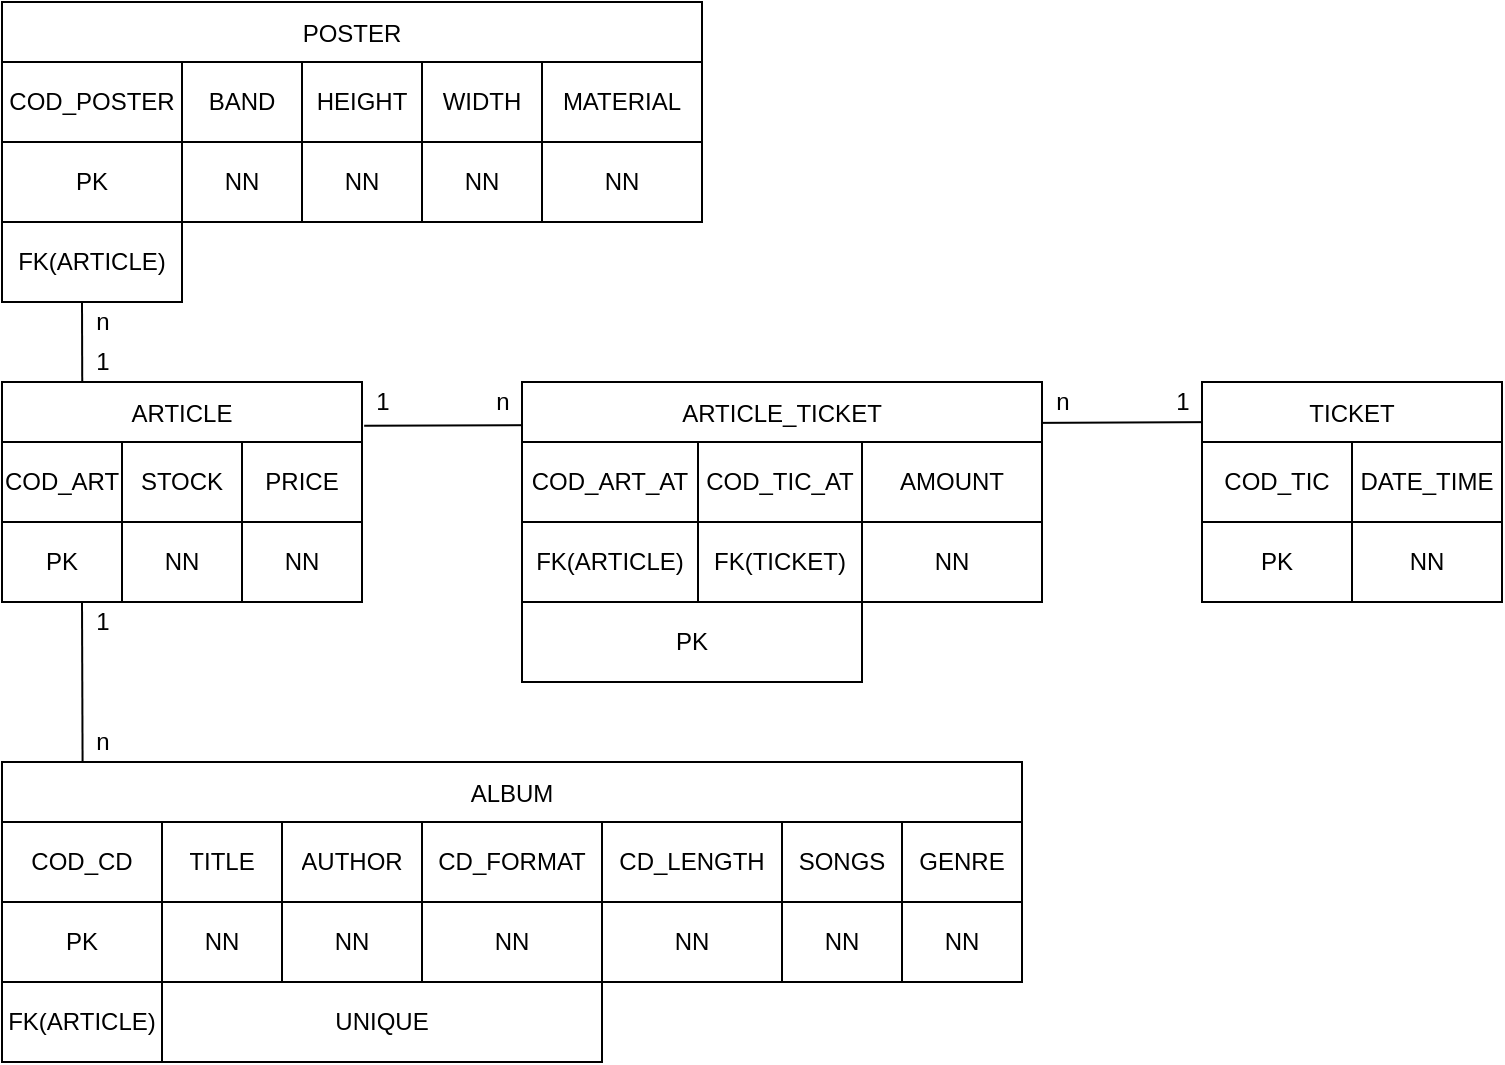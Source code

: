 <mxfile version="18.1.3" type="device"><diagram id="C4qySdtgsVmqHHVs7Olq" name="Page-1"><mxGraphModel dx="784" dy="2311" grid="1" gridSize="10" guides="1" tooltips="1" connect="1" arrows="1" fold="1" page="1" pageScale="1" pageWidth="827" pageHeight="1169" math="0" shadow="0"><root><mxCell id="0"/><mxCell id="1" parent="0"/><mxCell id="NmVHFUs6SD51Hm5lkKPg-66" value="" style="endArrow=none;html=1;rounded=0;exitX=1.006;exitY=0.199;exitDx=0;exitDy=0;exitPerimeter=0;" parent="1" source="NmVHFUs6SD51Hm5lkKPg-5" edge="1"><mxGeometry width="50" height="50" relative="1" as="geometry"><mxPoint x="310" y="290" as="sourcePoint"/><mxPoint x="654.381" y="60" as="targetPoint"/></mxGeometry></mxCell><mxCell id="NmVHFUs6SD51Hm5lkKPg-16" value="TICKET" style="shape=table;startSize=30;container=1;collapsible=0;childLayout=tableLayout;" parent="1" vertex="1"><mxGeometry x="640" y="40" width="150" height="110" as="geometry"/></mxCell><mxCell id="NmVHFUs6SD51Hm5lkKPg-17" value="" style="shape=tableRow;horizontal=0;startSize=0;swimlaneHead=0;swimlaneBody=0;top=0;left=0;bottom=0;right=0;collapsible=0;dropTarget=0;fillColor=none;points=[[0,0.5],[1,0.5]];portConstraint=eastwest;" parent="NmVHFUs6SD51Hm5lkKPg-16" vertex="1"><mxGeometry y="30" width="150" height="40" as="geometry"/></mxCell><mxCell id="NmVHFUs6SD51Hm5lkKPg-18" value="COD_TIC" style="shape=partialRectangle;html=1;whiteSpace=wrap;connectable=0;overflow=hidden;fillColor=none;top=0;left=0;bottom=0;right=0;pointerEvents=1;" parent="NmVHFUs6SD51Hm5lkKPg-17" vertex="1"><mxGeometry width="75" height="40" as="geometry"><mxRectangle width="75" height="40" as="alternateBounds"/></mxGeometry></mxCell><mxCell id="NmVHFUs6SD51Hm5lkKPg-19" value="DATE_TIME" style="shape=partialRectangle;html=1;whiteSpace=wrap;connectable=0;overflow=hidden;fillColor=none;top=0;left=0;bottom=0;right=0;pointerEvents=1;" parent="NmVHFUs6SD51Hm5lkKPg-17" vertex="1"><mxGeometry x="75" width="75" height="40" as="geometry"><mxRectangle width="75" height="40" as="alternateBounds"/></mxGeometry></mxCell><mxCell id="NmVHFUs6SD51Hm5lkKPg-20" value="" style="shape=tableRow;horizontal=0;startSize=0;swimlaneHead=0;swimlaneBody=0;top=0;left=0;bottom=0;right=0;collapsible=0;dropTarget=0;fillColor=none;points=[[0,0.5],[1,0.5]];portConstraint=eastwest;" parent="NmVHFUs6SD51Hm5lkKPg-16" vertex="1"><mxGeometry y="70" width="150" height="40" as="geometry"/></mxCell><mxCell id="NmVHFUs6SD51Hm5lkKPg-21" value="PK" style="shape=partialRectangle;html=1;whiteSpace=wrap;connectable=0;overflow=hidden;fillColor=none;top=0;left=0;bottom=0;right=0;pointerEvents=1;" parent="NmVHFUs6SD51Hm5lkKPg-20" vertex="1"><mxGeometry width="75" height="40" as="geometry"><mxRectangle width="75" height="40" as="alternateBounds"/></mxGeometry></mxCell><mxCell id="NmVHFUs6SD51Hm5lkKPg-22" value="NN" style="shape=partialRectangle;html=1;whiteSpace=wrap;connectable=0;overflow=hidden;fillColor=none;top=0;left=0;bottom=0;right=0;pointerEvents=1;" parent="NmVHFUs6SD51Hm5lkKPg-20" vertex="1"><mxGeometry x="75" width="75" height="40" as="geometry"><mxRectangle width="75" height="40" as="alternateBounds"/></mxGeometry></mxCell><mxCell id="NmVHFUs6SD51Hm5lkKPg-23" value="ARTICLE_TICKET" style="shape=table;startSize=30;container=1;collapsible=0;childLayout=tableLayout;" parent="1" vertex="1"><mxGeometry x="300" y="40" width="260" height="110" as="geometry"/></mxCell><mxCell id="NmVHFUs6SD51Hm5lkKPg-24" value="" style="shape=tableRow;horizontal=0;startSize=0;swimlaneHead=0;swimlaneBody=0;top=0;left=0;bottom=0;right=0;collapsible=0;dropTarget=0;fillColor=none;points=[[0,0.5],[1,0.5]];portConstraint=eastwest;" parent="NmVHFUs6SD51Hm5lkKPg-23" vertex="1"><mxGeometry y="30" width="260" height="40" as="geometry"/></mxCell><mxCell id="NmVHFUs6SD51Hm5lkKPg-25" value="COD_ART_AT" style="shape=partialRectangle;html=1;whiteSpace=wrap;connectable=0;overflow=hidden;fillColor=none;top=0;left=0;bottom=0;right=0;pointerEvents=1;" parent="NmVHFUs6SD51Hm5lkKPg-24" vertex="1"><mxGeometry width="88" height="40" as="geometry"><mxRectangle width="88" height="40" as="alternateBounds"/></mxGeometry></mxCell><mxCell id="NmVHFUs6SD51Hm5lkKPg-26" value="COD_TIC_AT" style="shape=partialRectangle;html=1;whiteSpace=wrap;connectable=0;overflow=hidden;fillColor=none;top=0;left=0;bottom=0;right=0;pointerEvents=1;" parent="NmVHFUs6SD51Hm5lkKPg-24" vertex="1"><mxGeometry x="88" width="82" height="40" as="geometry"><mxRectangle width="82" height="40" as="alternateBounds"/></mxGeometry></mxCell><mxCell id="NmVHFUs6SD51Hm5lkKPg-27" value="AMOUNT" style="shape=partialRectangle;html=1;whiteSpace=wrap;connectable=0;overflow=hidden;fillColor=none;top=0;left=0;bottom=0;right=0;pointerEvents=1;" parent="NmVHFUs6SD51Hm5lkKPg-24" vertex="1"><mxGeometry x="170" width="90" height="40" as="geometry"><mxRectangle width="90" height="40" as="alternateBounds"/></mxGeometry></mxCell><mxCell id="NmVHFUs6SD51Hm5lkKPg-28" value="" style="shape=tableRow;horizontal=0;startSize=0;swimlaneHead=0;swimlaneBody=0;top=0;left=0;bottom=0;right=0;collapsible=0;dropTarget=0;fillColor=none;points=[[0,0.5],[1,0.5]];portConstraint=eastwest;" parent="NmVHFUs6SD51Hm5lkKPg-23" vertex="1"><mxGeometry y="70" width="260" height="40" as="geometry"/></mxCell><mxCell id="NmVHFUs6SD51Hm5lkKPg-29" value="FK(ARTICLE)" style="shape=partialRectangle;html=1;whiteSpace=wrap;connectable=0;overflow=hidden;fillColor=none;top=0;left=0;bottom=0;right=0;pointerEvents=1;" parent="NmVHFUs6SD51Hm5lkKPg-28" vertex="1"><mxGeometry width="88" height="40" as="geometry"><mxRectangle width="88" height="40" as="alternateBounds"/></mxGeometry></mxCell><mxCell id="NmVHFUs6SD51Hm5lkKPg-30" value="FK(TICKET)" style="shape=partialRectangle;html=1;whiteSpace=wrap;connectable=0;overflow=hidden;fillColor=none;top=0;left=0;bottom=0;right=0;pointerEvents=1;" parent="NmVHFUs6SD51Hm5lkKPg-28" vertex="1"><mxGeometry x="88" width="82" height="40" as="geometry"><mxRectangle width="82" height="40" as="alternateBounds"/></mxGeometry></mxCell><mxCell id="NmVHFUs6SD51Hm5lkKPg-31" value="NN" style="shape=partialRectangle;html=1;whiteSpace=wrap;connectable=0;overflow=hidden;fillColor=none;top=0;left=0;bottom=0;right=0;pointerEvents=1;" parent="NmVHFUs6SD51Hm5lkKPg-28" vertex="1"><mxGeometry x="170" width="90" height="40" as="geometry"><mxRectangle width="90" height="40" as="alternateBounds"/></mxGeometry></mxCell><mxCell id="NmVHFUs6SD51Hm5lkKPg-32" value="PK" style="rounded=0;whiteSpace=wrap;html=1;fillColor=none;" parent="1" vertex="1"><mxGeometry x="300" y="150" width="170" height="40" as="geometry"/></mxCell><mxCell id="NmVHFUs6SD51Hm5lkKPg-33" value="ALBUM" style="shape=table;startSize=30;container=1;collapsible=0;childLayout=tableLayout;fillColor=none;" parent="1" vertex="1"><mxGeometry x="40" y="230" width="510" height="110" as="geometry"/></mxCell><mxCell id="NmVHFUs6SD51Hm5lkKPg-34" value="" style="shape=tableRow;horizontal=0;startSize=0;swimlaneHead=0;swimlaneBody=0;top=0;left=0;bottom=0;right=0;collapsible=0;dropTarget=0;fillColor=none;points=[[0,0.5],[1,0.5]];portConstraint=eastwest;" parent="NmVHFUs6SD51Hm5lkKPg-33" vertex="1"><mxGeometry y="30" width="510" height="40" as="geometry"/></mxCell><mxCell id="NmVHFUs6SD51Hm5lkKPg-35" value="COD_CD" style="shape=partialRectangle;html=1;whiteSpace=wrap;connectable=0;overflow=hidden;fillColor=none;top=0;left=0;bottom=0;right=0;pointerEvents=1;" parent="NmVHFUs6SD51Hm5lkKPg-34" vertex="1"><mxGeometry width="80" height="40" as="geometry"><mxRectangle width="80" height="40" as="alternateBounds"/></mxGeometry></mxCell><mxCell id="NmVHFUs6SD51Hm5lkKPg-36" value="TITLE" style="shape=partialRectangle;html=1;whiteSpace=wrap;connectable=0;overflow=hidden;fillColor=none;top=0;left=0;bottom=0;right=0;pointerEvents=1;" parent="NmVHFUs6SD51Hm5lkKPg-34" vertex="1"><mxGeometry x="80" width="60" height="40" as="geometry"><mxRectangle width="60" height="40" as="alternateBounds"/></mxGeometry></mxCell><mxCell id="NmVHFUs6SD51Hm5lkKPg-37" value="AUTHOR" style="shape=partialRectangle;html=1;whiteSpace=wrap;connectable=0;overflow=hidden;fillColor=none;top=0;left=0;bottom=0;right=0;pointerEvents=1;" parent="NmVHFUs6SD51Hm5lkKPg-34" vertex="1"><mxGeometry x="140" width="70" height="40" as="geometry"><mxRectangle width="70" height="40" as="alternateBounds"/></mxGeometry></mxCell><mxCell id="NmVHFUs6SD51Hm5lkKPg-38" value="&lt;span style=&quot;&quot;&gt;CD_FORMAT&lt;/span&gt;" style="shape=partialRectangle;html=1;whiteSpace=wrap;connectable=0;overflow=hidden;fillColor=none;top=0;left=0;bottom=0;right=0;pointerEvents=1;" parent="NmVHFUs6SD51Hm5lkKPg-34" vertex="1"><mxGeometry x="210" width="90" height="40" as="geometry"><mxRectangle width="90" height="40" as="alternateBounds"/></mxGeometry></mxCell><mxCell id="NmVHFUs6SD51Hm5lkKPg-39" value="CD_LENGTH" style="shape=partialRectangle;html=1;whiteSpace=wrap;connectable=0;overflow=hidden;fillColor=none;top=0;left=0;bottom=0;right=0;pointerEvents=1;" parent="NmVHFUs6SD51Hm5lkKPg-34" vertex="1"><mxGeometry x="300" width="90" height="40" as="geometry"><mxRectangle width="90" height="40" as="alternateBounds"/></mxGeometry></mxCell><mxCell id="NmVHFUs6SD51Hm5lkKPg-40" value="SONGS" style="shape=partialRectangle;html=1;whiteSpace=wrap;connectable=0;overflow=hidden;fillColor=none;top=0;left=0;bottom=0;right=0;pointerEvents=1;" parent="NmVHFUs6SD51Hm5lkKPg-34" vertex="1"><mxGeometry x="390" width="60" height="40" as="geometry"><mxRectangle width="60" height="40" as="alternateBounds"/></mxGeometry></mxCell><mxCell id="NmVHFUs6SD51Hm5lkKPg-41" value="GENRE" style="shape=partialRectangle;html=1;whiteSpace=wrap;connectable=0;overflow=hidden;fillColor=none;top=0;left=0;bottom=0;right=0;pointerEvents=1;" parent="NmVHFUs6SD51Hm5lkKPg-34" vertex="1"><mxGeometry x="450" width="60" height="40" as="geometry"><mxRectangle width="60" height="40" as="alternateBounds"/></mxGeometry></mxCell><mxCell id="NmVHFUs6SD51Hm5lkKPg-42" value="" style="shape=tableRow;horizontal=0;startSize=0;swimlaneHead=0;swimlaneBody=0;top=0;left=0;bottom=0;right=0;collapsible=0;dropTarget=0;fillColor=none;points=[[0,0.5],[1,0.5]];portConstraint=eastwest;" parent="NmVHFUs6SD51Hm5lkKPg-33" vertex="1"><mxGeometry y="70" width="510" height="40" as="geometry"/></mxCell><mxCell id="NmVHFUs6SD51Hm5lkKPg-43" value="PK" style="shape=partialRectangle;html=1;whiteSpace=wrap;connectable=0;overflow=hidden;fillColor=none;top=0;left=0;bottom=0;right=0;pointerEvents=1;" parent="NmVHFUs6SD51Hm5lkKPg-42" vertex="1"><mxGeometry width="80" height="40" as="geometry"><mxRectangle width="80" height="40" as="alternateBounds"/></mxGeometry></mxCell><mxCell id="NmVHFUs6SD51Hm5lkKPg-44" value="NN" style="shape=partialRectangle;html=1;whiteSpace=wrap;connectable=0;overflow=hidden;fillColor=none;top=0;left=0;bottom=0;right=0;pointerEvents=1;" parent="NmVHFUs6SD51Hm5lkKPg-42" vertex="1"><mxGeometry x="80" width="60" height="40" as="geometry"><mxRectangle width="60" height="40" as="alternateBounds"/></mxGeometry></mxCell><mxCell id="NmVHFUs6SD51Hm5lkKPg-45" value="NN" style="shape=partialRectangle;html=1;whiteSpace=wrap;connectable=0;overflow=hidden;fillColor=none;top=0;left=0;bottom=0;right=0;pointerEvents=1;" parent="NmVHFUs6SD51Hm5lkKPg-42" vertex="1"><mxGeometry x="140" width="70" height="40" as="geometry"><mxRectangle width="70" height="40" as="alternateBounds"/></mxGeometry></mxCell><mxCell id="NmVHFUs6SD51Hm5lkKPg-46" value="NN" style="shape=partialRectangle;html=1;whiteSpace=wrap;connectable=0;overflow=hidden;fillColor=none;top=0;left=0;bottom=0;right=0;pointerEvents=1;" parent="NmVHFUs6SD51Hm5lkKPg-42" vertex="1"><mxGeometry x="210" width="90" height="40" as="geometry"><mxRectangle width="90" height="40" as="alternateBounds"/></mxGeometry></mxCell><mxCell id="NmVHFUs6SD51Hm5lkKPg-47" value="NN" style="shape=partialRectangle;html=1;whiteSpace=wrap;connectable=0;overflow=hidden;fillColor=none;top=0;left=0;bottom=0;right=0;pointerEvents=1;" parent="NmVHFUs6SD51Hm5lkKPg-42" vertex="1"><mxGeometry x="300" width="90" height="40" as="geometry"><mxRectangle width="90" height="40" as="alternateBounds"/></mxGeometry></mxCell><mxCell id="NmVHFUs6SD51Hm5lkKPg-48" value="NN" style="shape=partialRectangle;html=1;whiteSpace=wrap;connectable=0;overflow=hidden;fillColor=none;top=0;left=0;bottom=0;right=0;pointerEvents=1;" parent="NmVHFUs6SD51Hm5lkKPg-42" vertex="1"><mxGeometry x="390" width="60" height="40" as="geometry"><mxRectangle width="60" height="40" as="alternateBounds"/></mxGeometry></mxCell><mxCell id="NmVHFUs6SD51Hm5lkKPg-49" value="NN" style="shape=partialRectangle;html=1;whiteSpace=wrap;connectable=0;overflow=hidden;fillColor=none;top=0;left=0;bottom=0;right=0;pointerEvents=1;" parent="NmVHFUs6SD51Hm5lkKPg-42" vertex="1"><mxGeometry x="450" width="60" height="40" as="geometry"><mxRectangle width="60" height="40" as="alternateBounds"/></mxGeometry></mxCell><mxCell id="NmVHFUs6SD51Hm5lkKPg-50" value="FK(ARTICLE)" style="rounded=0;whiteSpace=wrap;html=1;fillColor=none;" parent="1" vertex="1"><mxGeometry x="40" y="340" width="80" height="40" as="geometry"/></mxCell><mxCell id="NmVHFUs6SD51Hm5lkKPg-51" value="POSTER" style="shape=table;startSize=30;container=1;collapsible=0;childLayout=tableLayout;fillColor=none;" parent="1" vertex="1"><mxGeometry x="40" y="-150" width="350" height="110" as="geometry"/></mxCell><mxCell id="NmVHFUs6SD51Hm5lkKPg-52" value="" style="shape=tableRow;horizontal=0;startSize=0;swimlaneHead=0;swimlaneBody=0;top=0;left=0;bottom=0;right=0;collapsible=0;dropTarget=0;fillColor=none;points=[[0,0.5],[1,0.5]];portConstraint=eastwest;" parent="NmVHFUs6SD51Hm5lkKPg-51" vertex="1"><mxGeometry y="30" width="350" height="40" as="geometry"/></mxCell><mxCell id="NmVHFUs6SD51Hm5lkKPg-53" value="COD_POSTER" style="shape=partialRectangle;html=1;whiteSpace=wrap;connectable=0;overflow=hidden;fillColor=none;top=0;left=0;bottom=0;right=0;pointerEvents=1;" parent="NmVHFUs6SD51Hm5lkKPg-52" vertex="1"><mxGeometry width="90" height="40" as="geometry"><mxRectangle width="90" height="40" as="alternateBounds"/></mxGeometry></mxCell><mxCell id="NmVHFUs6SD51Hm5lkKPg-54" value="BAND" style="shape=partialRectangle;html=1;whiteSpace=wrap;connectable=0;overflow=hidden;fillColor=none;top=0;left=0;bottom=0;right=0;pointerEvents=1;" parent="NmVHFUs6SD51Hm5lkKPg-52" vertex="1"><mxGeometry x="90" width="60" height="40" as="geometry"><mxRectangle width="60" height="40" as="alternateBounds"/></mxGeometry></mxCell><mxCell id="NmVHFUs6SD51Hm5lkKPg-55" value="HEIGHT" style="shape=partialRectangle;html=1;whiteSpace=wrap;connectable=0;overflow=hidden;fillColor=none;top=0;left=0;bottom=0;right=0;pointerEvents=1;" parent="NmVHFUs6SD51Hm5lkKPg-52" vertex="1"><mxGeometry x="150" width="60" height="40" as="geometry"><mxRectangle width="60" height="40" as="alternateBounds"/></mxGeometry></mxCell><mxCell id="NmVHFUs6SD51Hm5lkKPg-56" value="WIDTH" style="shape=partialRectangle;html=1;whiteSpace=wrap;connectable=0;overflow=hidden;fillColor=none;top=0;left=0;bottom=0;right=0;pointerEvents=1;" parent="NmVHFUs6SD51Hm5lkKPg-52" vertex="1"><mxGeometry x="210" width="60" height="40" as="geometry"><mxRectangle width="60" height="40" as="alternateBounds"/></mxGeometry></mxCell><mxCell id="NmVHFUs6SD51Hm5lkKPg-57" value="MATERIAL" style="shape=partialRectangle;html=1;whiteSpace=wrap;connectable=0;overflow=hidden;fillColor=none;top=0;left=0;bottom=0;right=0;pointerEvents=1;" parent="NmVHFUs6SD51Hm5lkKPg-52" vertex="1"><mxGeometry x="270" width="80" height="40" as="geometry"><mxRectangle width="80" height="40" as="alternateBounds"/></mxGeometry></mxCell><mxCell id="NmVHFUs6SD51Hm5lkKPg-58" value="" style="shape=tableRow;horizontal=0;startSize=0;swimlaneHead=0;swimlaneBody=0;top=0;left=0;bottom=0;right=0;collapsible=0;dropTarget=0;fillColor=none;points=[[0,0.5],[1,0.5]];portConstraint=eastwest;" parent="NmVHFUs6SD51Hm5lkKPg-51" vertex="1"><mxGeometry y="70" width="350" height="40" as="geometry"/></mxCell><mxCell id="NmVHFUs6SD51Hm5lkKPg-59" value="PK" style="shape=partialRectangle;html=1;whiteSpace=wrap;connectable=0;overflow=hidden;fillColor=none;top=0;left=0;bottom=0;right=0;pointerEvents=1;" parent="NmVHFUs6SD51Hm5lkKPg-58" vertex="1"><mxGeometry width="90" height="40" as="geometry"><mxRectangle width="90" height="40" as="alternateBounds"/></mxGeometry></mxCell><mxCell id="NmVHFUs6SD51Hm5lkKPg-60" value="NN" style="shape=partialRectangle;html=1;whiteSpace=wrap;connectable=0;overflow=hidden;fillColor=none;top=0;left=0;bottom=0;right=0;pointerEvents=1;" parent="NmVHFUs6SD51Hm5lkKPg-58" vertex="1"><mxGeometry x="90" width="60" height="40" as="geometry"><mxRectangle width="60" height="40" as="alternateBounds"/></mxGeometry></mxCell><mxCell id="NmVHFUs6SD51Hm5lkKPg-61" value="NN" style="shape=partialRectangle;html=1;whiteSpace=wrap;connectable=0;overflow=hidden;fillColor=none;top=0;left=0;bottom=0;right=0;pointerEvents=1;" parent="NmVHFUs6SD51Hm5lkKPg-58" vertex="1"><mxGeometry x="150" width="60" height="40" as="geometry"><mxRectangle width="60" height="40" as="alternateBounds"/></mxGeometry></mxCell><mxCell id="NmVHFUs6SD51Hm5lkKPg-62" value="NN" style="shape=partialRectangle;html=1;whiteSpace=wrap;connectable=0;overflow=hidden;fillColor=none;top=0;left=0;bottom=0;right=0;pointerEvents=1;" parent="NmVHFUs6SD51Hm5lkKPg-58" vertex="1"><mxGeometry x="210" width="60" height="40" as="geometry"><mxRectangle width="60" height="40" as="alternateBounds"/></mxGeometry></mxCell><mxCell id="NmVHFUs6SD51Hm5lkKPg-63" value="NN" style="shape=partialRectangle;html=1;whiteSpace=wrap;connectable=0;overflow=hidden;fillColor=none;top=0;left=0;bottom=0;right=0;pointerEvents=1;" parent="NmVHFUs6SD51Hm5lkKPg-58" vertex="1"><mxGeometry x="270" width="80" height="40" as="geometry"><mxRectangle width="80" height="40" as="alternateBounds"/></mxGeometry></mxCell><mxCell id="NmVHFUs6SD51Hm5lkKPg-64" value="FK(ARTICLE)" style="rounded=0;whiteSpace=wrap;html=1;fillColor=none;" parent="1" vertex="1"><mxGeometry x="40" y="-40" width="90" height="40" as="geometry"/></mxCell><mxCell id="NmVHFUs6SD51Hm5lkKPg-67" value="" style="endArrow=none;html=1;rounded=0;exitX=0.079;exitY=0;exitDx=0;exitDy=0;exitPerimeter=0;" parent="1" source="NmVHFUs6SD51Hm5lkKPg-33" edge="1"><mxGeometry width="50" height="50" relative="1" as="geometry"><mxPoint x="220" y="210" as="sourcePoint"/><mxPoint x="80" y="150" as="targetPoint"/></mxGeometry></mxCell><mxCell id="NmVHFUs6SD51Hm5lkKPg-5" value="ARTICLE" style="shape=table;startSize=30;container=1;collapsible=0;childLayout=tableLayout;" parent="1" vertex="1"><mxGeometry x="40" y="40" width="180" height="110" as="geometry"/></mxCell><mxCell id="NmVHFUs6SD51Hm5lkKPg-6" value="" style="shape=tableRow;horizontal=0;startSize=0;swimlaneHead=0;swimlaneBody=0;top=0;left=0;bottom=0;right=0;collapsible=0;dropTarget=0;fillColor=none;points=[[0,0.5],[1,0.5]];portConstraint=eastwest;" parent="NmVHFUs6SD51Hm5lkKPg-5" vertex="1"><mxGeometry y="30" width="180" height="40" as="geometry"/></mxCell><mxCell id="NmVHFUs6SD51Hm5lkKPg-7" value="COD_ART" style="shape=partialRectangle;html=1;whiteSpace=wrap;connectable=0;overflow=hidden;fillColor=none;top=0;left=0;bottom=0;right=0;pointerEvents=1;" parent="NmVHFUs6SD51Hm5lkKPg-6" vertex="1"><mxGeometry width="60" height="40" as="geometry"><mxRectangle width="60" height="40" as="alternateBounds"/></mxGeometry></mxCell><mxCell id="NmVHFUs6SD51Hm5lkKPg-8" value="STOCK" style="shape=partialRectangle;html=1;whiteSpace=wrap;connectable=0;overflow=hidden;fillColor=none;top=0;left=0;bottom=0;right=0;pointerEvents=1;" parent="NmVHFUs6SD51Hm5lkKPg-6" vertex="1"><mxGeometry x="60" width="60" height="40" as="geometry"><mxRectangle width="60" height="40" as="alternateBounds"/></mxGeometry></mxCell><mxCell id="NmVHFUs6SD51Hm5lkKPg-9" value="PRICE" style="shape=partialRectangle;html=1;whiteSpace=wrap;connectable=0;overflow=hidden;fillColor=none;top=0;left=0;bottom=0;right=0;pointerEvents=1;" parent="NmVHFUs6SD51Hm5lkKPg-6" vertex="1"><mxGeometry x="120" width="60" height="40" as="geometry"><mxRectangle width="60" height="40" as="alternateBounds"/></mxGeometry></mxCell><mxCell id="NmVHFUs6SD51Hm5lkKPg-11" value="" style="shape=tableRow;horizontal=0;startSize=0;swimlaneHead=0;swimlaneBody=0;top=0;left=0;bottom=0;right=0;collapsible=0;dropTarget=0;fillColor=none;points=[[0,0.5],[1,0.5]];portConstraint=eastwest;" parent="NmVHFUs6SD51Hm5lkKPg-5" vertex="1"><mxGeometry y="70" width="180" height="40" as="geometry"/></mxCell><mxCell id="NmVHFUs6SD51Hm5lkKPg-12" value="PK" style="shape=partialRectangle;html=1;whiteSpace=wrap;connectable=0;overflow=hidden;fillColor=none;top=0;left=0;bottom=0;right=0;pointerEvents=1;" parent="NmVHFUs6SD51Hm5lkKPg-11" vertex="1"><mxGeometry width="60" height="40" as="geometry"><mxRectangle width="60" height="40" as="alternateBounds"/></mxGeometry></mxCell><mxCell id="NmVHFUs6SD51Hm5lkKPg-13" value="NN" style="shape=partialRectangle;html=1;whiteSpace=wrap;connectable=0;overflow=hidden;fillColor=none;top=0;left=0;bottom=0;right=0;pointerEvents=1;" parent="NmVHFUs6SD51Hm5lkKPg-11" vertex="1"><mxGeometry x="60" width="60" height="40" as="geometry"><mxRectangle width="60" height="40" as="alternateBounds"/></mxGeometry></mxCell><mxCell id="NmVHFUs6SD51Hm5lkKPg-14" value="NN" style="shape=partialRectangle;html=1;whiteSpace=wrap;connectable=0;overflow=hidden;fillColor=none;top=0;left=0;bottom=0;right=0;pointerEvents=1;" parent="NmVHFUs6SD51Hm5lkKPg-11" vertex="1"><mxGeometry x="120" width="60" height="40" as="geometry"><mxRectangle width="60" height="40" as="alternateBounds"/></mxGeometry></mxCell><mxCell id="NmVHFUs6SD51Hm5lkKPg-68" value="" style="endArrow=none;html=1;rounded=0;exitX=0.079;exitY=0;exitDx=0;exitDy=0;exitPerimeter=0;" parent="1" edge="1"><mxGeometry width="50" height="50" relative="1" as="geometry"><mxPoint x="80.12" y="40" as="sourcePoint"/><mxPoint x="80" as="targetPoint"/></mxGeometry></mxCell><mxCell id="NmVHFUs6SD51Hm5lkKPg-69" value="1" style="text;html=1;align=center;verticalAlign=middle;resizable=0;points=[];autosize=1;strokeColor=none;fillColor=none;" parent="1" vertex="1"><mxGeometry x="80" y="20" width="20" height="20" as="geometry"/></mxCell><mxCell id="NmVHFUs6SD51Hm5lkKPg-70" value="n" style="text;html=1;align=center;verticalAlign=middle;resizable=0;points=[];autosize=1;strokeColor=none;fillColor=none;" parent="1" vertex="1"><mxGeometry x="80" width="20" height="20" as="geometry"/></mxCell><mxCell id="NmVHFUs6SD51Hm5lkKPg-71" value="1" style="text;html=1;align=center;verticalAlign=middle;resizable=0;points=[];autosize=1;strokeColor=none;fillColor=none;" parent="1" vertex="1"><mxGeometry x="80" y="150" width="20" height="20" as="geometry"/></mxCell><mxCell id="NmVHFUs6SD51Hm5lkKPg-72" value="n" style="text;html=1;align=center;verticalAlign=middle;resizable=0;points=[];autosize=1;strokeColor=none;fillColor=none;" parent="1" vertex="1"><mxGeometry x="80" y="210" width="20" height="20" as="geometry"/></mxCell><mxCell id="NmVHFUs6SD51Hm5lkKPg-73" value="1" style="text;html=1;align=center;verticalAlign=middle;resizable=0;points=[];autosize=1;strokeColor=none;fillColor=none;" parent="1" vertex="1"><mxGeometry x="620" y="40" width="20" height="20" as="geometry"/></mxCell><mxCell id="NmVHFUs6SD51Hm5lkKPg-74" value="1" style="text;html=1;align=center;verticalAlign=middle;resizable=0;points=[];autosize=1;strokeColor=none;fillColor=none;" parent="1" vertex="1"><mxGeometry x="220" y="40" width="20" height="20" as="geometry"/></mxCell><mxCell id="NmVHFUs6SD51Hm5lkKPg-75" value="n" style="text;html=1;align=center;verticalAlign=middle;resizable=0;points=[];autosize=1;strokeColor=none;fillColor=none;" parent="1" vertex="1"><mxGeometry x="560" y="40" width="20" height="20" as="geometry"/></mxCell><mxCell id="NmVHFUs6SD51Hm5lkKPg-76" value="n" style="text;html=1;align=center;verticalAlign=middle;resizable=0;points=[];autosize=1;strokeColor=none;fillColor=none;" parent="1" vertex="1"><mxGeometry x="280" y="40" width="20" height="20" as="geometry"/></mxCell><mxCell id="qHH2q29aAwu081wgZM0A-1" value="UNIQUE" style="rounded=0;whiteSpace=wrap;html=1;fillColor=none;" vertex="1" parent="1"><mxGeometry x="120" y="340" width="220" height="40" as="geometry"/></mxCell></root></mxGraphModel></diagram></mxfile>